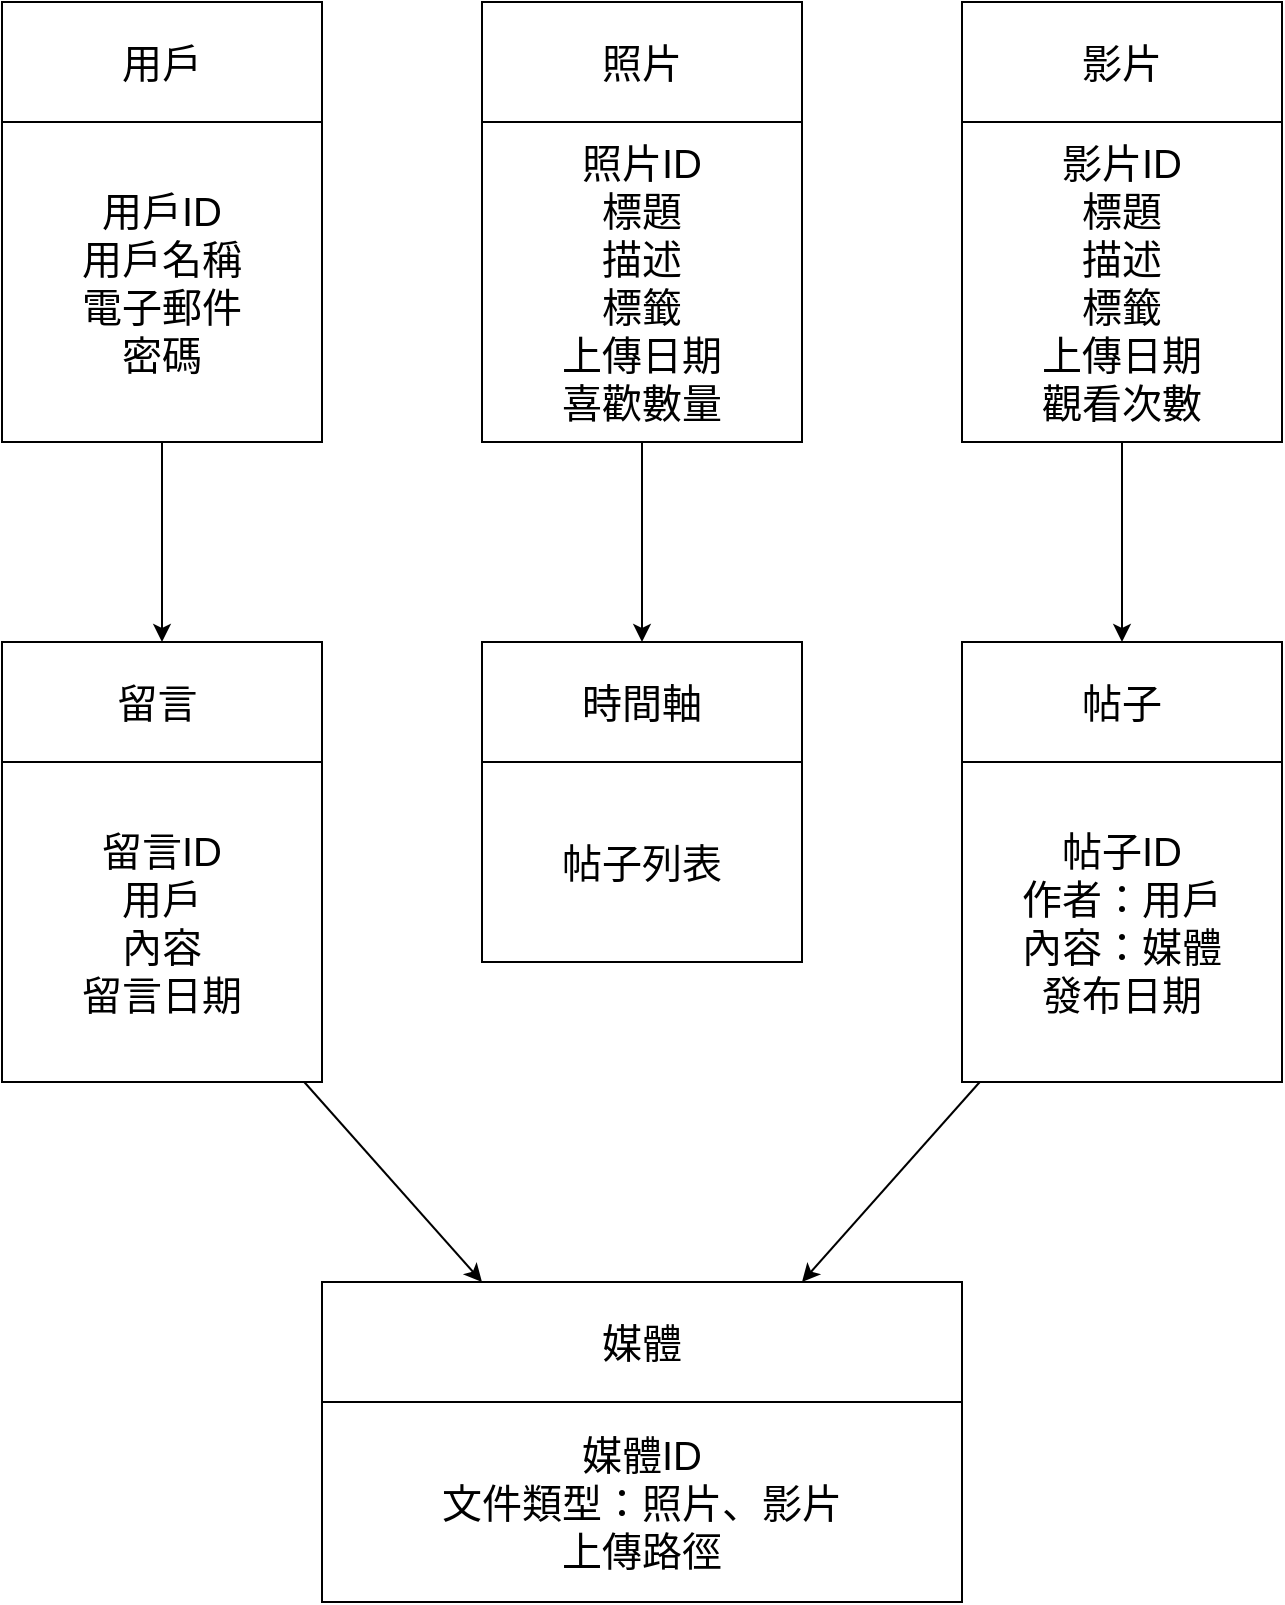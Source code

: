 <mxfile>
    <diagram id="X2EiPMQkLefjnM-7_s0j" name="第1頁">
        <mxGraphModel dx="820" dy="372" grid="1" gridSize="10" guides="1" tooltips="1" connect="1" arrows="1" fold="1" page="1" pageScale="1" pageWidth="827" pageHeight="1169" math="0" shadow="0">
            <root>
                <mxCell id="0"/>
                <mxCell id="1" parent="0"/>
                <mxCell id="2" value="用戶" style="rounded=0;whiteSpace=wrap;html=1;fillColor=none;fontSize=20;fontColor=#000000;strokeColor=#000000;" parent="1" vertex="1">
                    <mxGeometry x="80" y="40" width="160" height="60" as="geometry"/>
                </mxCell>
                <mxCell id="17" value="" style="edgeStyle=none;html=1;fillColor=none;fontSize=20;fontColor=#000000;strokeColor=#000000;" parent="1" source="3" target="8" edge="1">
                    <mxGeometry relative="1" as="geometry"/>
                </mxCell>
                <mxCell id="3" value="用戶ID&lt;br style=&quot;font-size: 20px;&quot;&gt;用戶名稱&lt;br style=&quot;font-size: 20px;&quot;&gt;電子郵件&lt;br style=&quot;font-size: 20px;&quot;&gt;密碼" style="whiteSpace=wrap;html=1;aspect=fixed;fillColor=none;fontSize=20;fontColor=#000000;strokeColor=#000000;" parent="1" vertex="1">
                    <mxGeometry x="80" y="100" width="160" height="160" as="geometry"/>
                </mxCell>
                <mxCell id="4" value="影片" style="rounded=0;whiteSpace=wrap;html=1;fillColor=none;fontSize=20;fontColor=#000000;strokeColor=#000000;" parent="1" vertex="1">
                    <mxGeometry x="560" y="40" width="160" height="60" as="geometry"/>
                </mxCell>
                <mxCell id="19" value="" style="edgeStyle=none;html=1;fillColor=none;fontSize=20;fontColor=#000000;strokeColor=#000000;" parent="1" source="5" target="10" edge="1">
                    <mxGeometry relative="1" as="geometry"/>
                </mxCell>
                <mxCell id="5" value="影片ID&lt;br style=&quot;font-size: 20px;&quot;&gt;標題&lt;br style=&quot;font-size: 20px;&quot;&gt;描述&lt;br style=&quot;font-size: 20px;&quot;&gt;標籤&lt;br style=&quot;font-size: 20px;&quot;&gt;上傳日期&lt;br style=&quot;font-size: 20px;&quot;&gt;觀看次數" style="whiteSpace=wrap;html=1;aspect=fixed;fillColor=none;fontSize=20;fontColor=#000000;strokeColor=#000000;" parent="1" vertex="1">
                    <mxGeometry x="560" y="100" width="160" height="160" as="geometry"/>
                </mxCell>
                <mxCell id="6" value="照片" style="rounded=0;whiteSpace=wrap;html=1;fillColor=none;fontSize=20;fontColor=#000000;strokeColor=#000000;" parent="1" vertex="1">
                    <mxGeometry x="320" y="40" width="160" height="60" as="geometry"/>
                </mxCell>
                <mxCell id="18" value="" style="edgeStyle=none;html=1;fillColor=none;fontSize=20;fontColor=#000000;strokeColor=#000000;" parent="1" source="7" target="12" edge="1">
                    <mxGeometry relative="1" as="geometry"/>
                </mxCell>
                <mxCell id="7" value="照片ID&lt;br style=&quot;font-size: 20px;&quot;&gt;標題&lt;br style=&quot;font-size: 20px;&quot;&gt;描述&lt;br style=&quot;font-size: 20px;&quot;&gt;標籤&lt;br style=&quot;font-size: 20px;&quot;&gt;上傳日期&lt;br style=&quot;font-size: 20px;&quot;&gt;喜歡數量" style="whiteSpace=wrap;html=1;aspect=fixed;fillColor=none;fontSize=20;fontColor=#000000;strokeColor=#000000;" parent="1" vertex="1">
                    <mxGeometry x="320" y="100" width="160" height="160" as="geometry"/>
                </mxCell>
                <mxCell id="8" value="留言&lt;span style=&quot;white-space: pre; font-size: 20px;&quot;&gt;&#9;&lt;/span&gt;" style="rounded=0;whiteSpace=wrap;html=1;fillColor=none;fontSize=20;fontColor=#000000;strokeColor=#000000;" parent="1" vertex="1">
                    <mxGeometry x="80" y="360" width="160" height="60" as="geometry"/>
                </mxCell>
                <mxCell id="20" style="edgeStyle=none;html=1;entryX=0.25;entryY=0;entryDx=0;entryDy=0;fillColor=none;fontSize=20;fontColor=#000000;strokeColor=#000000;" parent="1" source="9" target="15" edge="1">
                    <mxGeometry relative="1" as="geometry"/>
                </mxCell>
                <mxCell id="9" value="留言ID&lt;br style=&quot;font-size: 20px;&quot;&gt;用戶&lt;br style=&quot;font-size: 20px;&quot;&gt;內容&lt;br style=&quot;font-size: 20px;&quot;&gt;留言日期&lt;br style=&quot;font-size: 20px;&quot;&gt;" style="whiteSpace=wrap;html=1;aspect=fixed;fillColor=none;fontSize=20;fontColor=#000000;strokeColor=#000000;" parent="1" vertex="1">
                    <mxGeometry x="80" y="420" width="160" height="160" as="geometry"/>
                </mxCell>
                <mxCell id="10" value="帖子" style="rounded=0;whiteSpace=wrap;html=1;fillColor=none;fontSize=20;fontColor=#000000;strokeColor=#000000;" parent="1" vertex="1">
                    <mxGeometry x="560" y="360" width="160" height="60" as="geometry"/>
                </mxCell>
                <mxCell id="23" style="edgeStyle=none;html=1;entryX=0.75;entryY=0;entryDx=0;entryDy=0;fillColor=none;fontSize=20;fontColor=#000000;strokeColor=#000000;" parent="1" source="11" target="15" edge="1">
                    <mxGeometry relative="1" as="geometry"/>
                </mxCell>
                <mxCell id="11" value="帖子ID&lt;br style=&quot;font-size: 20px;&quot;&gt;作者：用戶&lt;br style=&quot;font-size: 20px;&quot;&gt;內容：媒體&lt;br style=&quot;font-size: 20px;&quot;&gt;發布日期" style="whiteSpace=wrap;html=1;aspect=fixed;fillColor=none;fontSize=20;fontColor=#000000;strokeColor=#000000;" parent="1" vertex="1">
                    <mxGeometry x="560" y="420" width="160" height="160" as="geometry"/>
                </mxCell>
                <mxCell id="12" value="時間軸" style="rounded=0;whiteSpace=wrap;html=1;fillColor=none;fontSize=20;fontColor=#000000;strokeColor=#000000;" parent="1" vertex="1">
                    <mxGeometry x="320" y="360" width="160" height="60" as="geometry"/>
                </mxCell>
                <mxCell id="14" value="帖子列表" style="rounded=0;whiteSpace=wrap;html=1;fillColor=none;fontSize=20;fontColor=#000000;strokeColor=#000000;" parent="1" vertex="1">
                    <mxGeometry x="320" y="420" width="160" height="100" as="geometry"/>
                </mxCell>
                <mxCell id="15" value="媒體" style="rounded=0;whiteSpace=wrap;html=1;fillColor=none;fontSize=20;fontColor=#000000;strokeColor=#000000;" parent="1" vertex="1">
                    <mxGeometry x="240" y="680" width="320" height="60" as="geometry"/>
                </mxCell>
                <mxCell id="16" value="媒體ID&lt;br style=&quot;font-size: 20px;&quot;&gt;文件類型：照片、影片&lt;br style=&quot;font-size: 20px;&quot;&gt;上傳路徑" style="rounded=0;whiteSpace=wrap;html=1;fillColor=none;fontSize=20;fontColor=#000000;strokeColor=#000000;" parent="1" vertex="1">
                    <mxGeometry x="240" y="740" width="320" height="100" as="geometry"/>
                </mxCell>
            </root>
        </mxGraphModel>
    </diagram>
</mxfile>